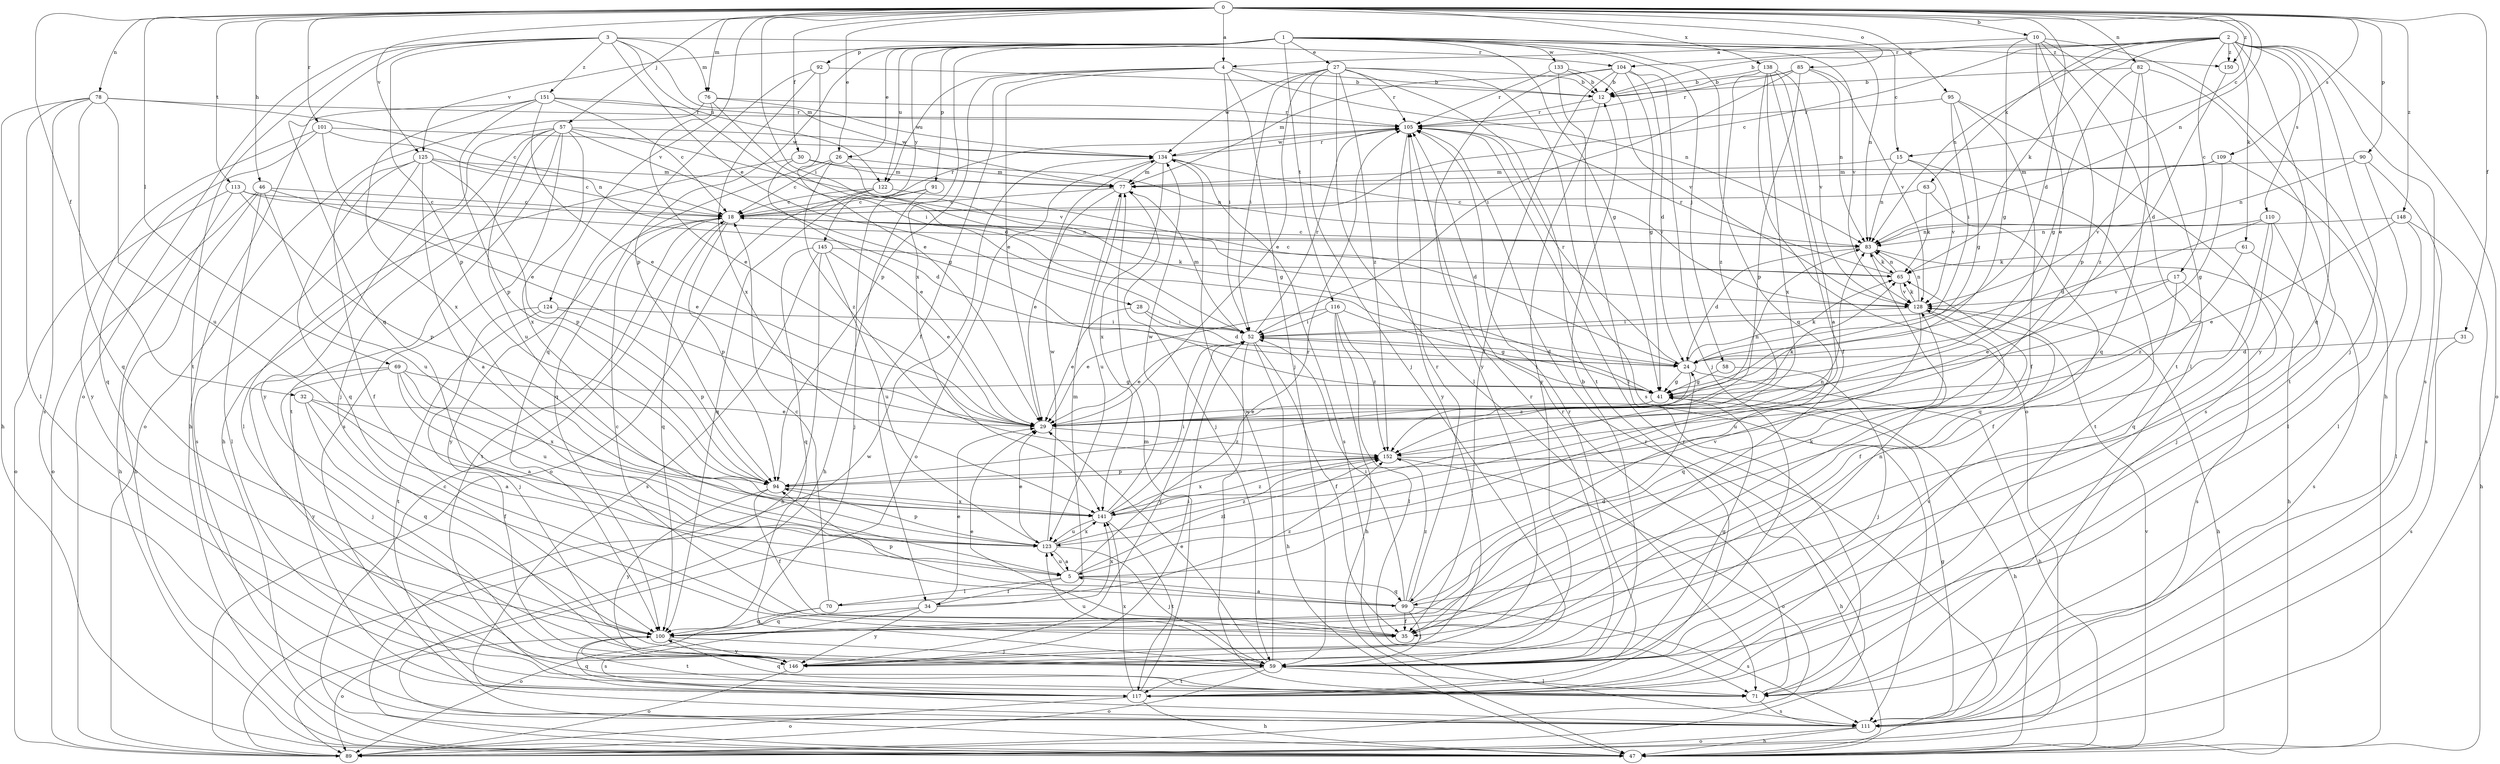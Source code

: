 strict digraph  {
0;
1;
2;
3;
4;
5;
10;
12;
15;
17;
18;
24;
26;
27;
28;
29;
30;
31;
32;
34;
35;
41;
46;
47;
52;
57;
58;
59;
61;
63;
65;
69;
70;
71;
76;
77;
78;
82;
83;
85;
89;
90;
91;
92;
94;
95;
99;
100;
101;
104;
105;
109;
110;
111;
113;
116;
117;
122;
123;
124;
125;
128;
133;
134;
138;
141;
145;
146;
148;
150;
151;
152;
0 -> 4  [label=a];
0 -> 10  [label=b];
0 -> 15  [label=c];
0 -> 24  [label=d];
0 -> 26  [label=e];
0 -> 30  [label=f];
0 -> 31  [label=f];
0 -> 32  [label=f];
0 -> 46  [label=h];
0 -> 52  [label=i];
0 -> 57  [label=j];
0 -> 69  [label=l];
0 -> 76  [label=m];
0 -> 78  [label=n];
0 -> 82  [label=n];
0 -> 83  [label=n];
0 -> 85  [label=o];
0 -> 90  [label=p];
0 -> 95  [label=q];
0 -> 101  [label=r];
0 -> 109  [label=s];
0 -> 113  [label=t];
0 -> 124  [label=v];
0 -> 125  [label=v];
0 -> 138  [label=x];
0 -> 148  [label=z];
0 -> 150  [label=z];
1 -> 15  [label=c];
1 -> 26  [label=e];
1 -> 27  [label=e];
1 -> 41  [label=g];
1 -> 58  [label=j];
1 -> 83  [label=n];
1 -> 91  [label=p];
1 -> 92  [label=p];
1 -> 94  [label=p];
1 -> 99  [label=q];
1 -> 116  [label=t];
1 -> 122  [label=u];
1 -> 125  [label=v];
1 -> 128  [label=v];
1 -> 133  [label=w];
1 -> 141  [label=x];
1 -> 145  [label=y];
1 -> 150  [label=z];
2 -> 12  [label=b];
2 -> 17  [label=c];
2 -> 18  [label=c];
2 -> 59  [label=j];
2 -> 61  [label=k];
2 -> 63  [label=k];
2 -> 65  [label=k];
2 -> 83  [label=n];
2 -> 89  [label=o];
2 -> 99  [label=q];
2 -> 104  [label=r];
2 -> 110  [label=s];
2 -> 111  [label=s];
2 -> 146  [label=y];
2 -> 150  [label=z];
3 -> 28  [label=e];
3 -> 76  [label=m];
3 -> 77  [label=m];
3 -> 89  [label=o];
3 -> 94  [label=p];
3 -> 99  [label=q];
3 -> 104  [label=r];
3 -> 117  [label=t];
3 -> 122  [label=u];
3 -> 151  [label=z];
4 -> 12  [label=b];
4 -> 29  [label=e];
4 -> 34  [label=f];
4 -> 52  [label=i];
4 -> 59  [label=j];
4 -> 83  [label=n];
4 -> 94  [label=p];
4 -> 122  [label=u];
5 -> 34  [label=f];
5 -> 70  [label=l];
5 -> 99  [label=q];
5 -> 105  [label=r];
5 -> 123  [label=u];
5 -> 128  [label=v];
5 -> 152  [label=z];
10 -> 4  [label=a];
10 -> 29  [label=e];
10 -> 41  [label=g];
10 -> 47  [label=h];
10 -> 71  [label=l];
10 -> 94  [label=p];
10 -> 117  [label=t];
12 -> 105  [label=r];
12 -> 146  [label=y];
15 -> 77  [label=m];
15 -> 83  [label=n];
15 -> 117  [label=t];
15 -> 128  [label=v];
17 -> 29  [label=e];
17 -> 35  [label=f];
17 -> 111  [label=s];
17 -> 128  [label=v];
18 -> 83  [label=n];
18 -> 94  [label=p];
18 -> 100  [label=q];
18 -> 105  [label=r];
18 -> 117  [label=t];
18 -> 146  [label=y];
24 -> 41  [label=g];
24 -> 47  [label=h];
24 -> 65  [label=k];
24 -> 105  [label=r];
24 -> 152  [label=z];
26 -> 18  [label=c];
26 -> 41  [label=g];
26 -> 77  [label=m];
26 -> 100  [label=q];
26 -> 152  [label=z];
27 -> 12  [label=b];
27 -> 29  [label=e];
27 -> 52  [label=i];
27 -> 59  [label=j];
27 -> 71  [label=l];
27 -> 105  [label=r];
27 -> 111  [label=s];
27 -> 117  [label=t];
27 -> 134  [label=w];
27 -> 152  [label=z];
28 -> 24  [label=d];
28 -> 29  [label=e];
28 -> 52  [label=i];
29 -> 65  [label=k];
29 -> 83  [label=n];
29 -> 152  [label=z];
30 -> 29  [label=e];
30 -> 71  [label=l];
30 -> 77  [label=m];
30 -> 83  [label=n];
31 -> 24  [label=d];
31 -> 111  [label=s];
32 -> 5  [label=a];
32 -> 29  [label=e];
32 -> 35  [label=f];
32 -> 100  [label=q];
34 -> 29  [label=e];
34 -> 77  [label=m];
34 -> 100  [label=q];
34 -> 111  [label=s];
34 -> 141  [label=x];
34 -> 146  [label=y];
35 -> 18  [label=c];
35 -> 24  [label=d];
35 -> 29  [label=e];
41 -> 29  [label=e];
41 -> 47  [label=h];
41 -> 52  [label=i];
46 -> 18  [label=c];
46 -> 29  [label=e];
46 -> 47  [label=h];
46 -> 71  [label=l];
46 -> 89  [label=o];
46 -> 123  [label=u];
47 -> 18  [label=c];
47 -> 105  [label=r];
47 -> 128  [label=v];
52 -> 24  [label=d];
52 -> 29  [label=e];
52 -> 35  [label=f];
52 -> 47  [label=h];
52 -> 71  [label=l];
52 -> 77  [label=m];
52 -> 105  [label=r];
52 -> 146  [label=y];
57 -> 41  [label=g];
57 -> 47  [label=h];
57 -> 59  [label=j];
57 -> 111  [label=s];
57 -> 117  [label=t];
57 -> 123  [label=u];
57 -> 128  [label=v];
57 -> 134  [label=w];
57 -> 141  [label=x];
57 -> 146  [label=y];
58 -> 41  [label=g];
58 -> 59  [label=j];
59 -> 12  [label=b];
59 -> 29  [label=e];
59 -> 41  [label=g];
59 -> 71  [label=l];
59 -> 89  [label=o];
59 -> 105  [label=r];
59 -> 117  [label=t];
59 -> 123  [label=u];
59 -> 134  [label=w];
61 -> 65  [label=k];
61 -> 111  [label=s];
61 -> 152  [label=z];
63 -> 18  [label=c];
63 -> 65  [label=k];
63 -> 100  [label=q];
65 -> 18  [label=c];
65 -> 83  [label=n];
65 -> 105  [label=r];
65 -> 128  [label=v];
69 -> 5  [label=a];
69 -> 41  [label=g];
69 -> 59  [label=j];
69 -> 123  [label=u];
69 -> 141  [label=x];
69 -> 146  [label=y];
70 -> 18  [label=c];
70 -> 89  [label=o];
70 -> 100  [label=q];
70 -> 152  [label=z];
71 -> 100  [label=q];
71 -> 105  [label=r];
71 -> 111  [label=s];
76 -> 24  [label=d];
76 -> 29  [label=e];
76 -> 89  [label=o];
76 -> 105  [label=r];
76 -> 134  [label=w];
77 -> 18  [label=c];
77 -> 29  [label=e];
77 -> 59  [label=j];
77 -> 123  [label=u];
78 -> 18  [label=c];
78 -> 47  [label=h];
78 -> 71  [label=l];
78 -> 100  [label=q];
78 -> 105  [label=r];
78 -> 111  [label=s];
78 -> 123  [label=u];
82 -> 12  [label=b];
82 -> 41  [label=g];
82 -> 100  [label=q];
82 -> 117  [label=t];
82 -> 152  [label=z];
83 -> 18  [label=c];
83 -> 24  [label=d];
83 -> 47  [label=h];
83 -> 65  [label=k];
85 -> 12  [label=b];
85 -> 52  [label=i];
85 -> 83  [label=n];
85 -> 94  [label=p];
85 -> 105  [label=r];
85 -> 128  [label=v];
89 -> 105  [label=r];
89 -> 134  [label=w];
90 -> 71  [label=l];
90 -> 77  [label=m];
90 -> 83  [label=n];
90 -> 111  [label=s];
91 -> 18  [label=c];
91 -> 47  [label=h];
91 -> 59  [label=j];
92 -> 12  [label=b];
92 -> 29  [label=e];
92 -> 100  [label=q];
92 -> 141  [label=x];
94 -> 35  [label=f];
94 -> 141  [label=x];
94 -> 146  [label=y];
95 -> 35  [label=f];
95 -> 41  [label=g];
95 -> 52  [label=i];
95 -> 105  [label=r];
95 -> 111  [label=s];
99 -> 5  [label=a];
99 -> 35  [label=f];
99 -> 52  [label=i];
99 -> 59  [label=j];
99 -> 65  [label=k];
99 -> 94  [label=p];
99 -> 105  [label=r];
99 -> 111  [label=s];
99 -> 152  [label=z];
100 -> 59  [label=j];
100 -> 89  [label=o];
100 -> 117  [label=t];
100 -> 146  [label=y];
101 -> 29  [label=e];
101 -> 83  [label=n];
101 -> 100  [label=q];
101 -> 134  [label=w];
101 -> 146  [label=y];
104 -> 12  [label=b];
104 -> 24  [label=d];
104 -> 35  [label=f];
104 -> 41  [label=g];
104 -> 59  [label=j];
104 -> 77  [label=m];
104 -> 146  [label=y];
105 -> 134  [label=w];
105 -> 146  [label=y];
109 -> 41  [label=g];
109 -> 71  [label=l];
109 -> 77  [label=m];
109 -> 128  [label=v];
110 -> 24  [label=d];
110 -> 35  [label=f];
110 -> 59  [label=j];
110 -> 83  [label=n];
110 -> 100  [label=q];
111 -> 41  [label=g];
111 -> 47  [label=h];
111 -> 89  [label=o];
113 -> 18  [label=c];
113 -> 24  [label=d];
113 -> 47  [label=h];
113 -> 89  [label=o];
113 -> 94  [label=p];
116 -> 29  [label=e];
116 -> 41  [label=g];
116 -> 47  [label=h];
116 -> 52  [label=i];
116 -> 71  [label=l];
116 -> 152  [label=z];
117 -> 47  [label=h];
117 -> 77  [label=m];
117 -> 89  [label=o];
117 -> 100  [label=q];
117 -> 105  [label=r];
117 -> 128  [label=v];
117 -> 141  [label=x];
122 -> 18  [label=c];
122 -> 24  [label=d];
122 -> 89  [label=o];
122 -> 100  [label=q];
123 -> 5  [label=a];
123 -> 29  [label=e];
123 -> 59  [label=j];
123 -> 94  [label=p];
123 -> 134  [label=w];
123 -> 141  [label=x];
123 -> 152  [label=z];
124 -> 52  [label=i];
124 -> 59  [label=j];
124 -> 94  [label=p];
124 -> 117  [label=t];
125 -> 5  [label=a];
125 -> 18  [label=c];
125 -> 35  [label=f];
125 -> 77  [label=m];
125 -> 94  [label=p];
125 -> 100  [label=q];
125 -> 111  [label=s];
128 -> 47  [label=h];
128 -> 52  [label=i];
128 -> 65  [label=k];
128 -> 83  [label=n];
128 -> 100  [label=q];
128 -> 123  [label=u];
133 -> 12  [label=b];
133 -> 71  [label=l];
133 -> 105  [label=r];
133 -> 128  [label=v];
134 -> 77  [label=m];
134 -> 89  [label=o];
134 -> 105  [label=r];
134 -> 111  [label=s];
134 -> 128  [label=v];
134 -> 141  [label=x];
138 -> 5  [label=a];
138 -> 12  [label=b];
138 -> 35  [label=f];
138 -> 89  [label=o];
138 -> 128  [label=v];
138 -> 141  [label=x];
138 -> 152  [label=z];
141 -> 52  [label=i];
141 -> 83  [label=n];
141 -> 117  [label=t];
141 -> 123  [label=u];
141 -> 134  [label=w];
141 -> 152  [label=z];
145 -> 29  [label=e];
145 -> 47  [label=h];
145 -> 65  [label=k];
145 -> 100  [label=q];
145 -> 111  [label=s];
145 -> 123  [label=u];
146 -> 52  [label=i];
146 -> 83  [label=n];
146 -> 89  [label=o];
148 -> 29  [label=e];
148 -> 47  [label=h];
148 -> 71  [label=l];
148 -> 83  [label=n];
150 -> 24  [label=d];
151 -> 18  [label=c];
151 -> 29  [label=e];
151 -> 47  [label=h];
151 -> 52  [label=i];
151 -> 94  [label=p];
151 -> 105  [label=r];
151 -> 141  [label=x];
152 -> 47  [label=h];
152 -> 89  [label=o];
152 -> 94  [label=p];
152 -> 141  [label=x];
}
